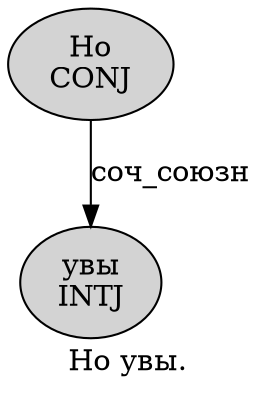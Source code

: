 digraph SENTENCE_4144 {
	graph [label="Но увы."]
	node [style=filled]
		0 [label="Но
CONJ" color="" fillcolor=lightgray penwidth=1 shape=ellipse]
		1 [label="увы
INTJ" color="" fillcolor=lightgray penwidth=1 shape=ellipse]
			0 -> 1 [label="соч_союзн"]
}